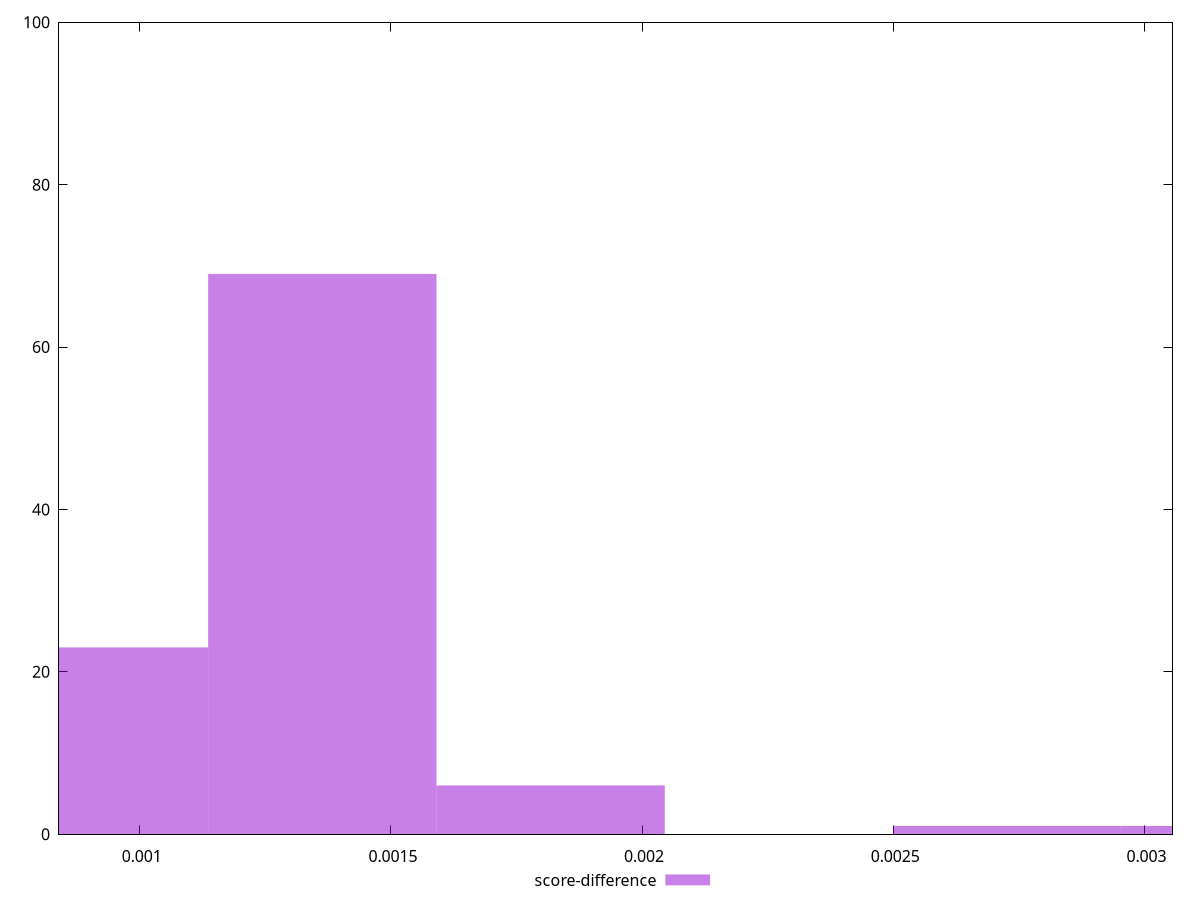 reset

$scoreDifference <<EOF
0.001363413726710888 69
0.0009089424844739254 23
0.0018178849689478509 6
0.002726827453421776 1
0.003181298695658739 1
EOF

set key outside below
set boxwidth 0.0004544712422369627
set xrange [0.0008391984303058875:0.003055859186264165]
set yrange [0:100]
set trange [0:100]
set style fill transparent solid 0.5 noborder
set terminal svg size 640, 490 enhanced background rgb 'white'
set output "report_00008_2021-01-22T20:58:29.167/mainthread-work-breakdown/samples/pages+cached+noadtech/score-difference/histogram.svg"

plot $scoreDifference title "score-difference" with boxes

reset
